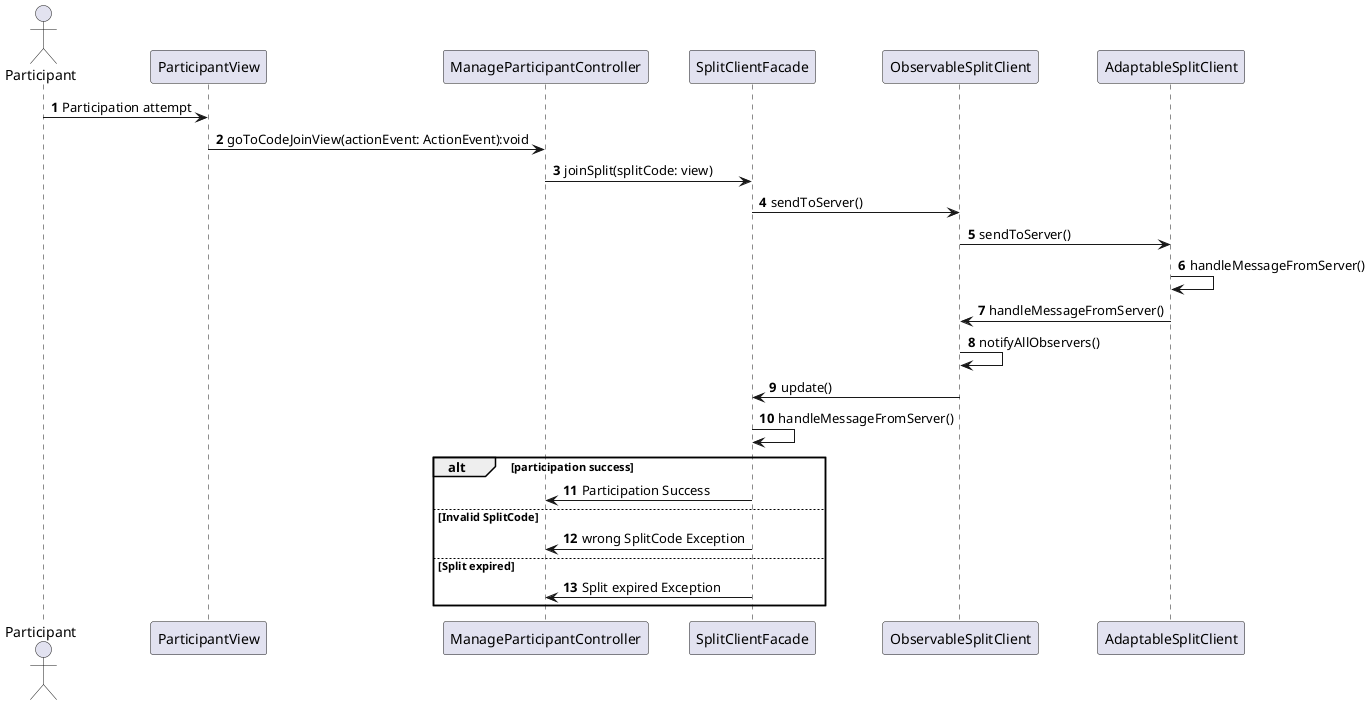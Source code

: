 @startuml

autonumber


actor Participant
Participant ParticipantView
Participant ManageParticipantController
Participant SplitClientFacade
Participant ObservableSplitClient
Participant AdaptableSplitClient


Participant -> ParticipantView : Participation attempt
ParticipantView -> ManageParticipantController: goToCodeJoinView(actionEvent: ActionEvent):void
ManageParticipantController -> SplitClientFacade: joinSplit(splitCode: view)
SplitClientFacade -> ObservableSplitClient: sendToServer()
ObservableSplitClient -> AdaptableSplitClient: sendToServer()
AdaptableSplitClient -> AdaptableSplitClient: handleMessageFromServer()
AdaptableSplitClient -> ObservableSplitClient: handleMessageFromServer()
ObservableSplitClient -> ObservableSplitClient: notifyAllObservers()
ObservableSplitClient -> SplitClientFacade: update()
SplitClientFacade -> SplitClientFacade: handleMessageFromServer()
alt participation success
SplitClientFacade -> ManageParticipantController: Participation Success

else Invalid SplitCode
SplitClientFacade -> ManageParticipantController: wrong SplitCode Exception
else Split expired
SplitClientFacade -> ManageParticipantController: Split expired Exception

end
@enduml
